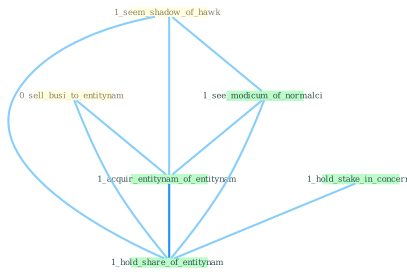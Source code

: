 Graph G{ 
    node
    [shape=polygon,style=filled,width=.5,height=.06,color="#BDFCC9",fixedsize=true,fontsize=4,
    fontcolor="#2f4f4f"];
    {node
    [color="#ffffe0", fontcolor="#8b7d6b"] "0_sell_busi_to_entitynam " "1_seem_shadow_of_hawk "}
{node [color="#fff0f5", fontcolor="#b22222"]}
edge [color="#B0E2FF"];

	"0_sell_busi_to_entitynam " -- "1_acquir_entitynam_of_entitynam " [w="1", color="#87cefa" ];
	"0_sell_busi_to_entitynam " -- "1_hold_share_of_entitynam " [w="1", color="#87cefa" ];
	"1_seem_shadow_of_hawk " -- "1_see_modicum_of_normalci " [w="1", color="#87cefa" ];
	"1_seem_shadow_of_hawk " -- "1_acquir_entitynam_of_entitynam " [w="1", color="#87cefa" ];
	"1_seem_shadow_of_hawk " -- "1_hold_share_of_entitynam " [w="1", color="#87cefa" ];
	"1_hold_stake_in_concern " -- "1_hold_share_of_entitynam " [w="1", color="#87cefa" ];
	"1_see_modicum_of_normalci " -- "1_acquir_entitynam_of_entitynam " [w="1", color="#87cefa" ];
	"1_see_modicum_of_normalci " -- "1_hold_share_of_entitynam " [w="1", color="#87cefa" ];
	"1_acquir_entitynam_of_entitynam " -- "1_hold_share_of_entitynam " [w="2", color="#1e90ff" , len=0.8];
}